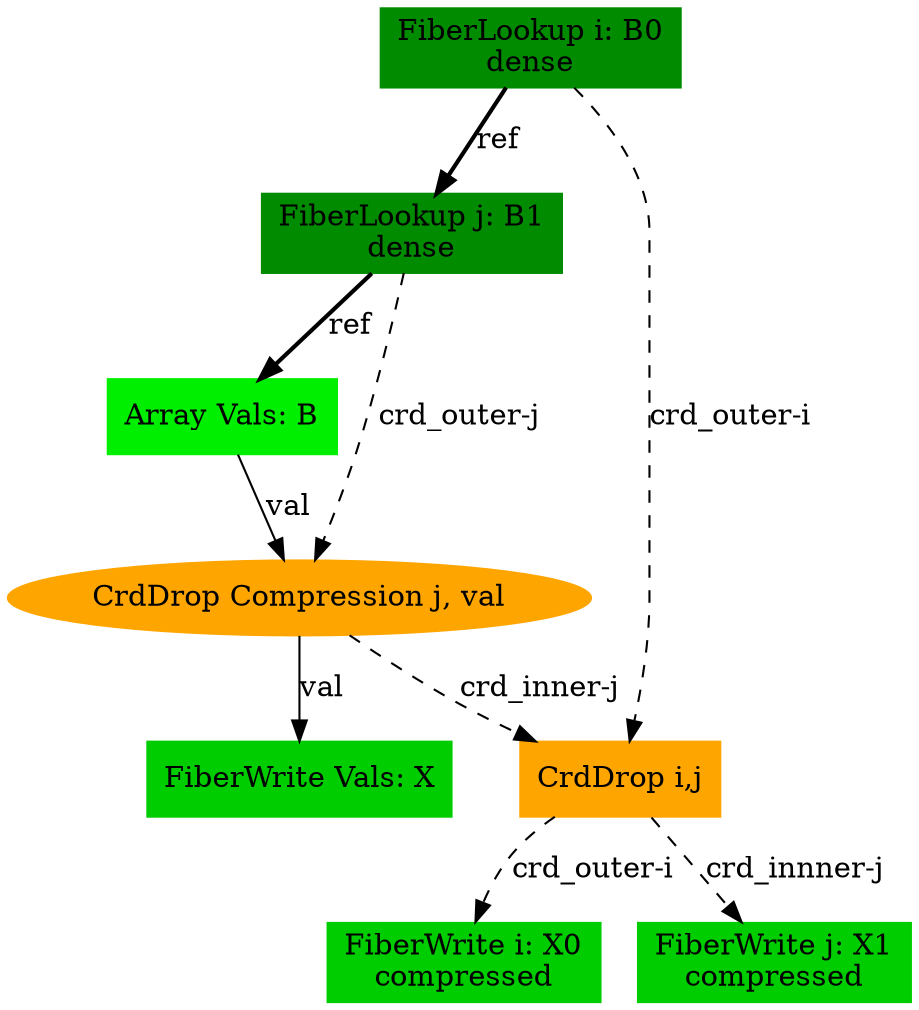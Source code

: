 digraph SAM {
    comment="X=ss01,B=dd01"
    5 [comment="type=fiberlookup,index=i,tensor=B,mode=0,format=dense,src=true,root=true" label="FiberLookup i: B0\ndense" color=green4 shape=box style=filled type="fiberlookup" index="i" tensor="B" mode="0" format="dense" src="true" root="true"]
    2 [comment="type=fiberwrite,index=i,tensor=X,mode=0,format=compressed,segsize=2,crdsize=B0_dim,sink=true" label="FiberWrite i: X0\ncompressed" color=green3 shape=box style=filled type="fiberwrite" index="i" tensor="X" mode="0" format="compressed" segsize="2" crdsize="B0_dim" sink="true"]
    4 [comment="type=fiberlookup,index=j,tensor=B,mode=1,format=dense,src=true,root=false" label="FiberLookup j: B1\ndense" color=green4 shape=box style=filled type="fiberlookup" index="j" tensor="B" mode="1" format="dense" src="true" root="false"]
    1 [comment="type=fiberwrite,index=j,tensor=X,mode=1,format=compressed,segsize=B0_dim+1,crdsize=B0_dim*B1_dim,sink=true" label="FiberWrite j: X1\ncompressed" color=green3 shape=box style=filled type="fiberwrite" index="j" tensor="X" mode="1" format="compressed" segsize="B0_dim+1" crdsize="B0_dim*B1_dim" sink="true"]
    3 [comment="type=arrayvals,tensor=B" label="Array Vals: B" color=green2 shape=box style=filled type="arrayvals" tensor="B"]
    0 [comment="type=fiberwrite,mode=vals,tensor=X,size=1*B0_dim*B1_dim,sink=true" label="FiberWrite Vals: X" color=green3 shape=box style=filled type="fiberwrite" tensor="X" mode="vals" size="1*B0_dim*B1_dim" sink="true"]
    6 [comment="type=crddrop,outer=j,inner=val,mode=0" label="CrdDrop Compression j, val" color=orange style=filled type="crddrop" outer="j" inner="val" mode="0"]
    7 [comment="type=crddrop,outer=i,inner=j" label="CrdDrop i,j" color=orange shape=box style=filled type="crddrop" outer="i" inner="j"]
    5 -> 4 [label="ref" style=bold type="ref" comment=""]
    4 -> 3 [label="ref" style=bold type="ref" comment=""]
    3 -> 6 [label="val" type="val" comment="inner-val"]
    4 -> 6 [label="crd_outer-j" style=dashed type="crd" comment="outer-j"]
    6 -> 7 [label="crd_inner-j" style=dashed type="crd" comment="outer-j"]
    5 -> 7 [label="crd_outer-i" style=dashed type="crd" comment="outer_i"]
    6 -> 0 [label="val" type="val" comment="inner-val"]
    7 -> 1 [label="crd_innner-j" style=dashed type="crd" comment="inner-j"]
    7 -> 2 [label="crd_outer-i" style=dashed type="crd" comment="outer-i"]
}
